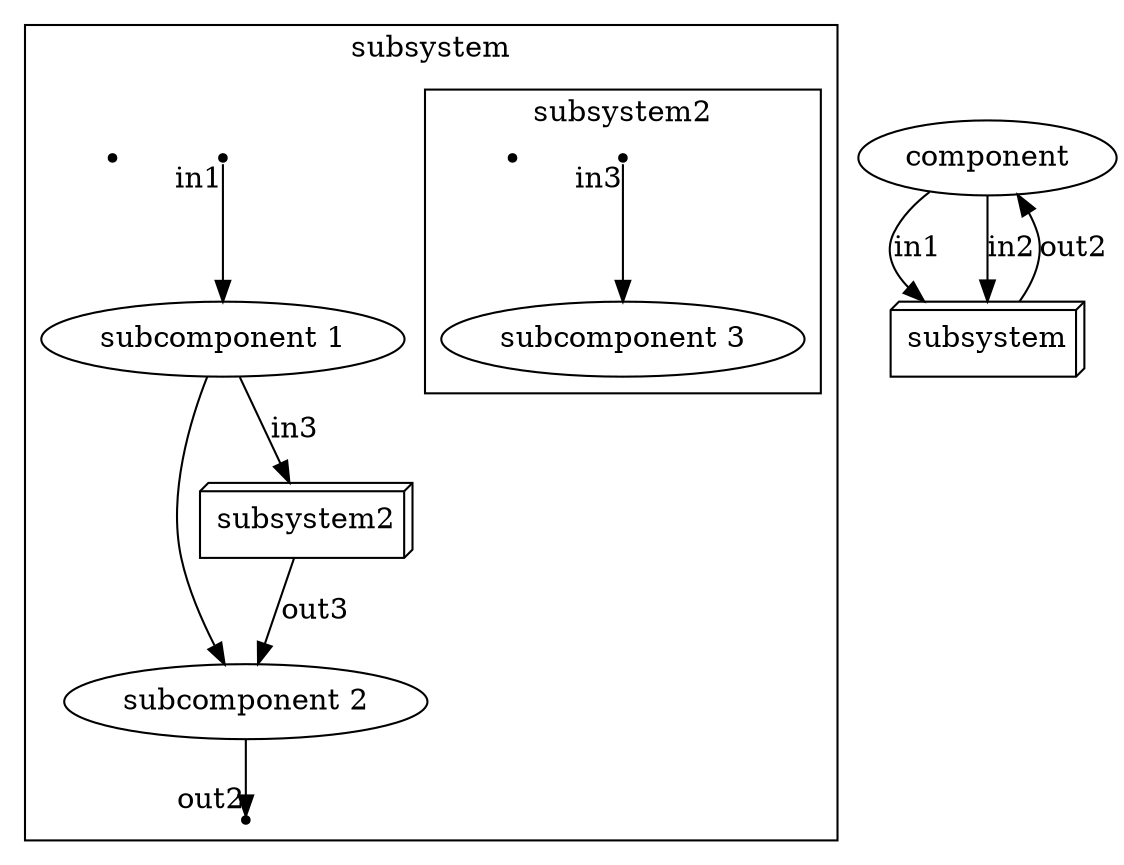 digraph  {
	subgraph cluster_s2 {
		subgraph cluster_s9 {
			label="subsystem2";
			n11[label="in3",shape="point"];
			n12[label="out3",shape="point"];
			n13[label="subcomponent 3"];
			n11:s->n13:n[taillabel="in3"];
			
		}
		label="subsystem";
		n4[label="in1",shape="point"];
		n5[label="in2",shape="point"];
		n6[label="out2",shape="point"];
		n7[label="subcomponent 1"];
		n8[label="subcomponent 2"];
		n10[href="subsystem2.svg",label="subsystem2",shape="box3d"];
		n4:s->n7:n[taillabel="in1"];
		n7->n8;
		n7->n10[label="in3"];
		n8:s->n6:n[headlabel="out2"];
		n10->n8[label="out3"];
		
	}
	
	n1[label="component"];
	n3[href="subsystem.svg",label="subsystem",shape="box3d"];
	n1->n3[label="in1"];
	n1->n3[label="in2"];
	n3->n1[label="out2"];
	
}
